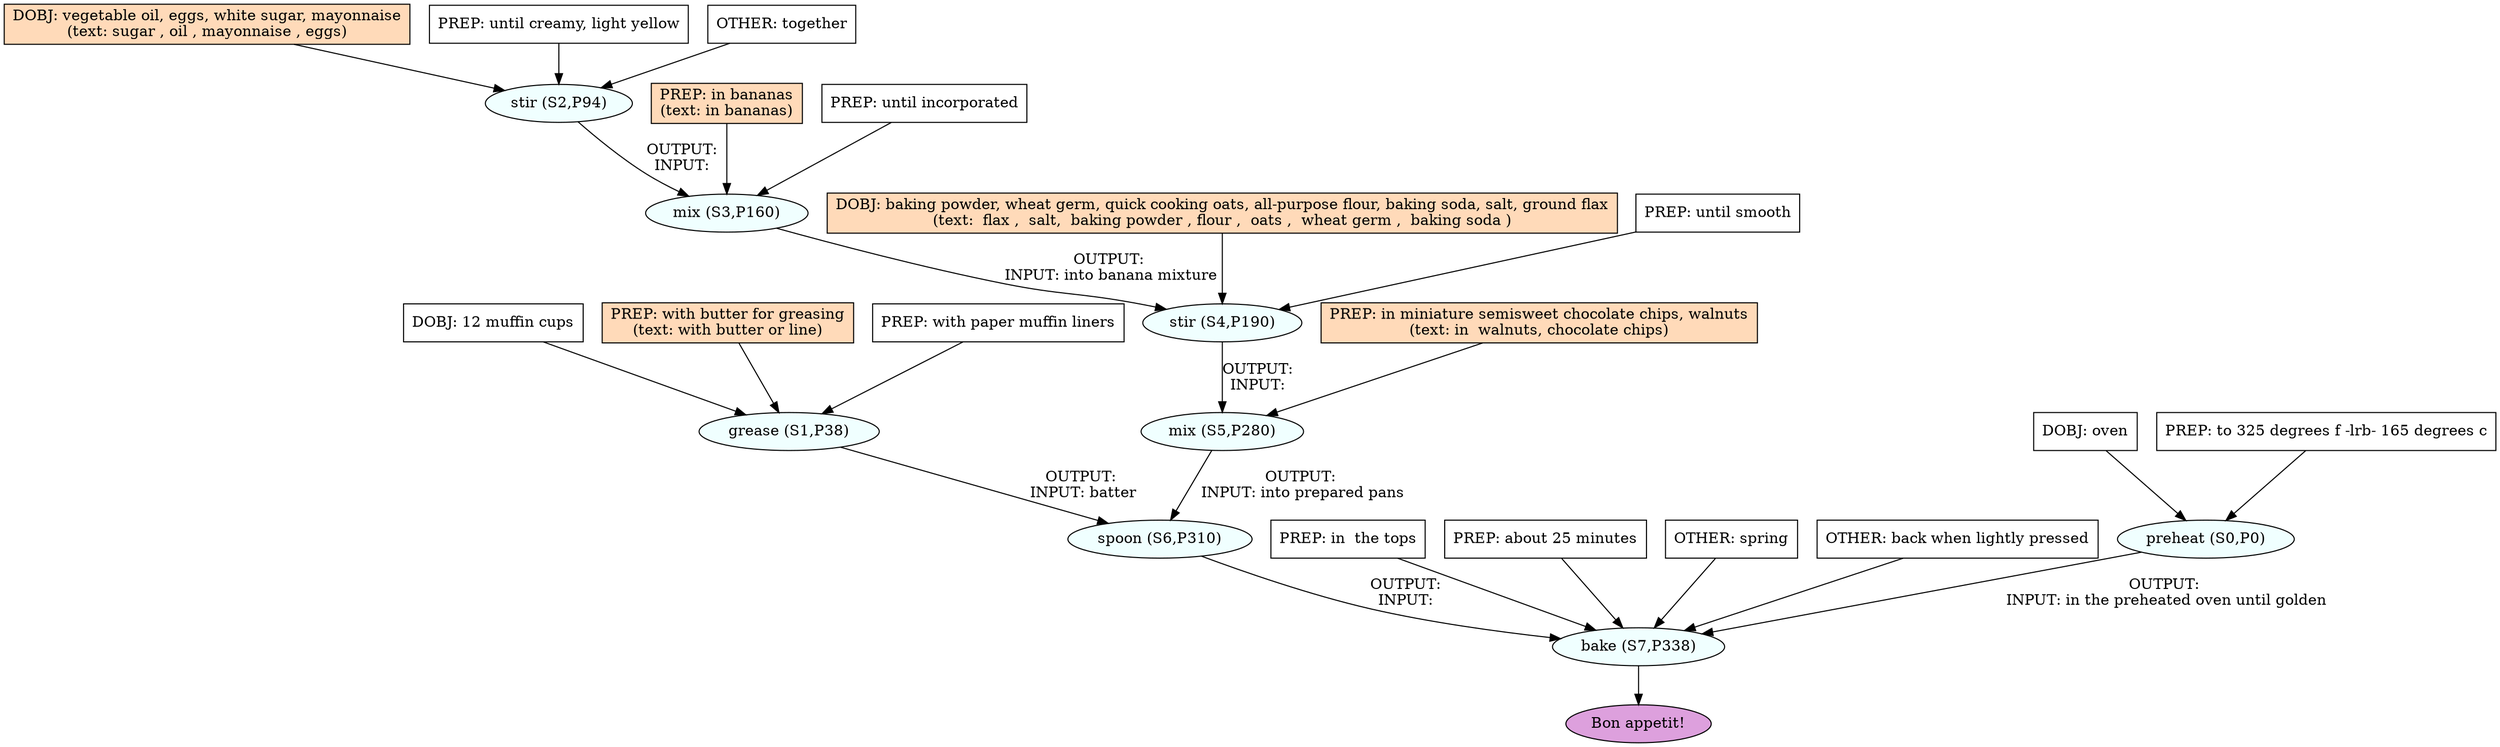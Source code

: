 digraph recipe {
E0[label="preheat (S0,P0)", shape=oval, style=filled, fillcolor=azure]
E1[label="grease (S1,P38)", shape=oval, style=filled, fillcolor=azure]
E2[label="stir (S2,P94)", shape=oval, style=filled, fillcolor=azure]
E3[label="mix (S3,P160)", shape=oval, style=filled, fillcolor=azure]
E4[label="stir (S4,P190)", shape=oval, style=filled, fillcolor=azure]
E5[label="mix (S5,P280)", shape=oval, style=filled, fillcolor=azure]
E6[label="spoon (S6,P310)", shape=oval, style=filled, fillcolor=azure]
E7[label="bake (S7,P338)", shape=oval, style=filled, fillcolor=azure]
D2[label="DOBJ: vegetable oil, eggs, white sugar, mayonnaise
(text: sugar , oil , mayonnaise , eggs)", shape=box, style=filled, fillcolor=peachpuff]
D2 -> E2
P2_0[label="PREP: until creamy, light yellow", shape=box, style=filled, fillcolor=white]
P2_0 -> E2
O2_0[label="OTHER: together", shape=box, style=filled, fillcolor=white]
O2_0 -> E2
D0[label="DOBJ: oven", shape=box, style=filled, fillcolor=white]
D0 -> E0
P0_0[label="PREP: to 325 degrees f -lrb- 165 degrees c", shape=box, style=filled, fillcolor=white]
P0_0 -> E0
D1[label="DOBJ: 12 muffin cups", shape=box, style=filled, fillcolor=white]
D1 -> E1
P1_0[label="PREP: with butter for greasing
(text: with butter or line)", shape=box, style=filled, fillcolor=peachpuff]
P1_0 -> E1
P1_1[label="PREP: with paper muffin liners", shape=box, style=filled, fillcolor=white]
P1_1 -> E1
E2 -> E3 [label="OUTPUT: 
INPUT: "]
P3_0_ing[label="PREP: in bananas
(text: in bananas)", shape=box, style=filled, fillcolor=peachpuff]
P3_0_ing -> E3
P3_1_0[label="PREP: until incorporated", shape=box, style=filled, fillcolor=white]
P3_1_0 -> E3
D4_ing[label="DOBJ: baking powder, wheat germ, quick cooking oats, all-purpose flour, baking soda, salt, ground flax
(text:  flax ,  salt,  baking powder , flour ,  oats ,  wheat germ ,  baking soda )", shape=box, style=filled, fillcolor=peachpuff]
D4_ing -> E4
E3 -> E4 [label="OUTPUT: 
INPUT: into banana mixture"]
P4_1_0[label="PREP: until smooth", shape=box, style=filled, fillcolor=white]
P4_1_0 -> E4
E4 -> E5 [label="OUTPUT: 
INPUT: "]
P5_0_ing[label="PREP: in miniature semisweet chocolate chips, walnuts
(text: in  walnuts, chocolate chips)", shape=box, style=filled, fillcolor=peachpuff]
P5_0_ing -> E5
E1 -> E6 [label="OUTPUT: 
INPUT: batter"]
E5 -> E6 [label="OUTPUT: 
INPUT: into prepared pans"]
E6 -> E7 [label="OUTPUT: 
INPUT: "]
E0 -> E7 [label="OUTPUT: 
INPUT: in the preheated oven until golden"]
P7_0_1[label="PREP: in  the tops", shape=box, style=filled, fillcolor=white]
P7_0_1 -> E7
P7_1_0[label="PREP: about 25 minutes", shape=box, style=filled, fillcolor=white]
P7_1_0 -> E7
O7_0_0[label="OTHER: spring", shape=box, style=filled, fillcolor=white]
O7_0_0 -> E7
O7_1_0[label="OTHER: back when lightly pressed", shape=box, style=filled, fillcolor=white]
O7_1_0 -> E7
EOR[label="Bon appetit!", shape=oval, style=filled, fillcolor=plum]
E7 -> EOR
}
